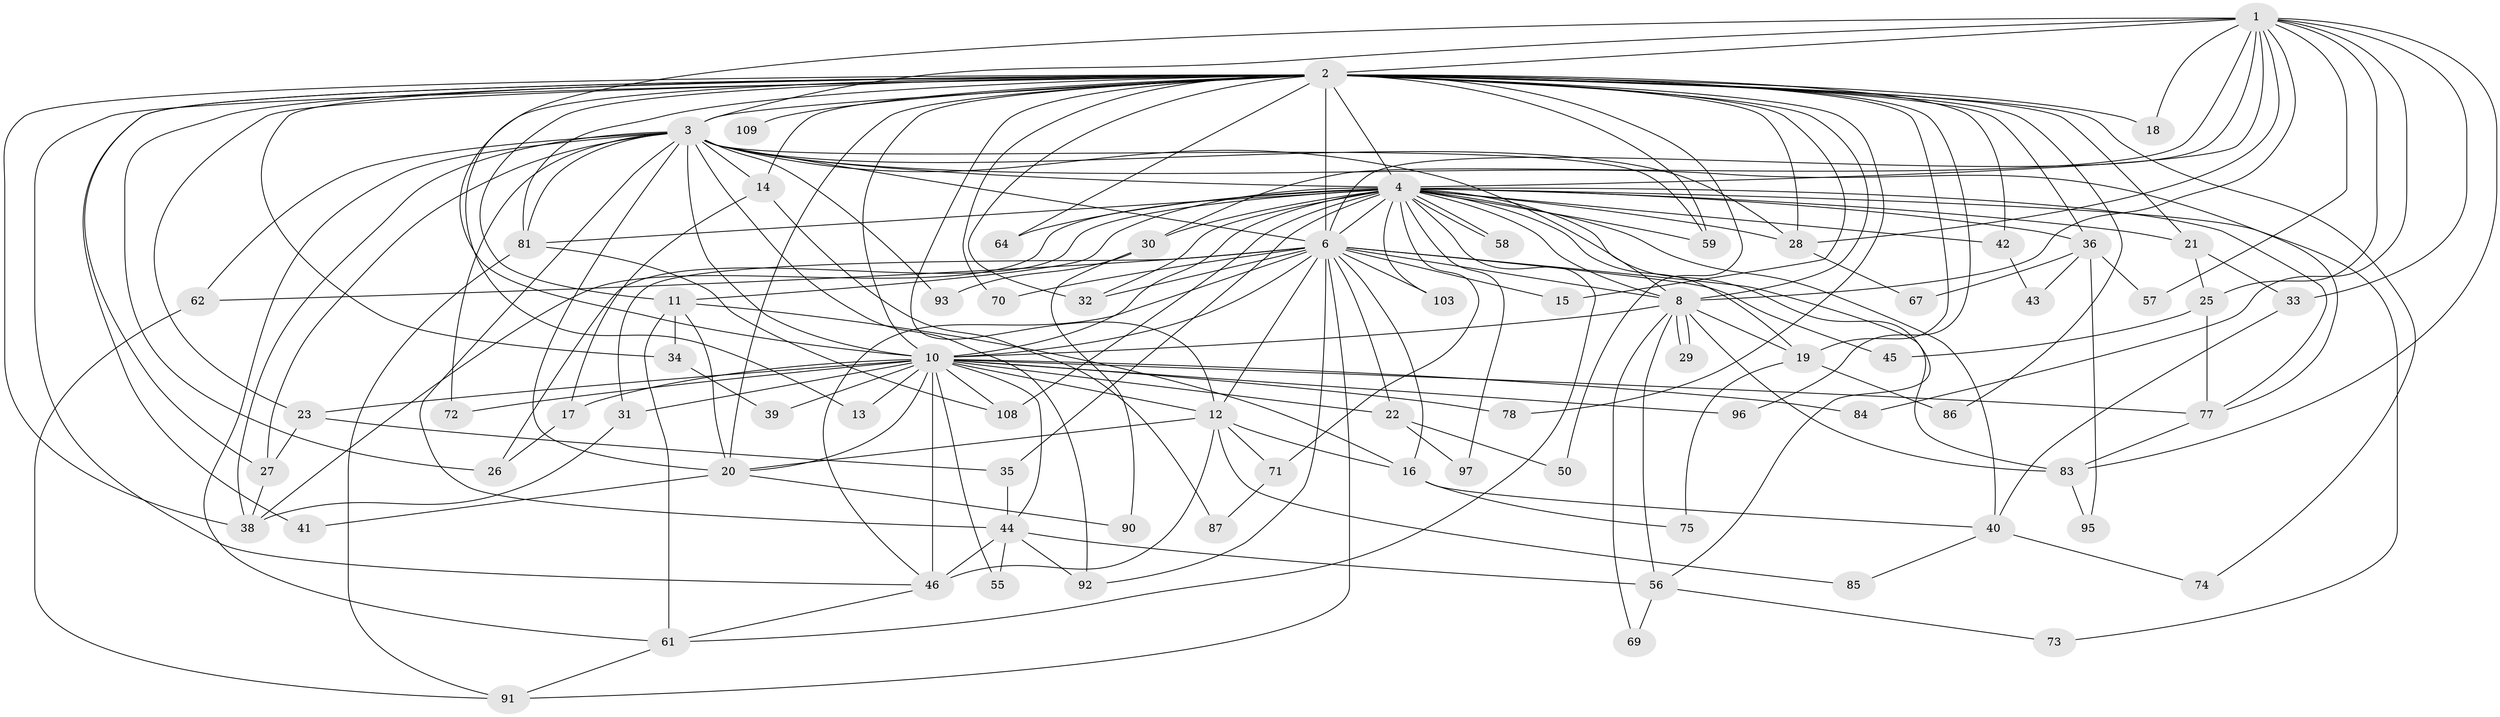 // original degree distribution, {17: 0.0078125, 21: 0.0078125, 26: 0.015625, 25: 0.0078125, 24: 0.0078125, 23: 0.0078125, 15: 0.0078125, 19: 0.0078125, 28: 0.0078125, 6: 0.0234375, 8: 0.0078125, 2: 0.5, 4: 0.109375, 5: 0.046875, 3: 0.21875, 7: 0.015625}
// Generated by graph-tools (version 1.1) at 2025/17/03/04/25 18:17:28]
// undirected, 76 vertices, 190 edges
graph export_dot {
graph [start="1"]
  node [color=gray90,style=filled];
  1;
  2 [super="+104+7+68+89+79"];
  3 [super="+52"];
  4 [super="+5+123+49+47+82"];
  6 [super="+48+60+118"];
  8;
  10;
  11;
  12;
  13;
  14;
  15;
  16 [super="+51"];
  17;
  18;
  19;
  20 [super="+37"];
  21;
  22;
  23;
  25;
  26;
  27 [super="+66"];
  28 [super="+54+63"];
  29;
  30;
  31;
  32;
  33;
  34;
  35;
  36;
  38 [super="+106+65"];
  39 [super="+80"];
  40 [super="+112+107"];
  41;
  42;
  43;
  44 [super="+99+94"];
  45;
  46 [super="+98+76"];
  50;
  55;
  56 [super="+126"];
  57;
  58;
  59 [super="+120"];
  61 [super="+116"];
  62;
  64;
  67;
  69;
  70;
  71;
  72;
  73;
  74;
  75;
  77 [super="+127"];
  78;
  81 [super="+105+88"];
  83 [super="+101"];
  84;
  85;
  86;
  87;
  90;
  91;
  92 [super="+113"];
  93;
  95;
  96;
  97;
  103;
  108 [super="+115"];
  109;
  1 -- 2 [weight=3];
  1 -- 3;
  1 -- 4 [weight=2];
  1 -- 6;
  1 -- 8;
  1 -- 10;
  1 -- 18;
  1 -- 25;
  1 -- 30;
  1 -- 33;
  1 -- 57;
  1 -- 83;
  1 -- 84;
  1 -- 28;
  2 -- 3 [weight=6];
  2 -- 4 [weight=9];
  2 -- 6 [weight=4];
  2 -- 8 [weight=3];
  2 -- 10 [weight=3];
  2 -- 11;
  2 -- 12;
  2 -- 18;
  2 -- 23;
  2 -- 34;
  2 -- 86;
  2 -- 96;
  2 -- 64;
  2 -- 70;
  2 -- 74;
  2 -- 13;
  2 -- 14;
  2 -- 15;
  2 -- 78;
  2 -- 81;
  2 -- 19;
  2 -- 20;
  2 -- 21;
  2 -- 26;
  2 -- 27;
  2 -- 36 [weight=2];
  2 -- 38;
  2 -- 41;
  2 -- 42;
  2 -- 109;
  2 -- 46;
  2 -- 50;
  2 -- 59;
  2 -- 32;
  2 -- 28;
  3 -- 4 [weight=3];
  3 -- 6 [weight=2];
  3 -- 8;
  3 -- 10;
  3 -- 14;
  3 -- 20;
  3 -- 27;
  3 -- 28;
  3 -- 59;
  3 -- 61;
  3 -- 62;
  3 -- 72;
  3 -- 81;
  3 -- 93;
  3 -- 44;
  3 -- 92;
  3 -- 77;
  3 -- 38;
  4 -- 6 [weight=5];
  4 -- 8 [weight=2];
  4 -- 10 [weight=2];
  4 -- 26;
  4 -- 30;
  4 -- 42;
  4 -- 58;
  4 -- 58;
  4 -- 64;
  4 -- 73;
  4 -- 77;
  4 -- 40 [weight=2];
  4 -- 71;
  4 -- 11;
  4 -- 81;
  4 -- 21;
  4 -- 28 [weight=2];
  4 -- 32;
  4 -- 97;
  4 -- 35;
  4 -- 36;
  4 -- 108;
  4 -- 56;
  4 -- 61;
  4 -- 38;
  4 -- 59;
  4 -- 103;
  4 -- 19;
  6 -- 8;
  6 -- 10;
  6 -- 15;
  6 -- 16;
  6 -- 22;
  6 -- 31;
  6 -- 32;
  6 -- 45;
  6 -- 62;
  6 -- 83;
  6 -- 92;
  6 -- 103;
  6 -- 70;
  6 -- 91;
  6 -- 46;
  6 -- 12;
  8 -- 10;
  8 -- 19;
  8 -- 29;
  8 -- 29;
  8 -- 69;
  8 -- 56;
  8 -- 83;
  10 -- 12;
  10 -- 13;
  10 -- 17;
  10 -- 22;
  10 -- 23;
  10 -- 31;
  10 -- 39 [weight=2];
  10 -- 44;
  10 -- 46 [weight=2];
  10 -- 55;
  10 -- 72;
  10 -- 78;
  10 -- 84;
  10 -- 96;
  10 -- 108;
  10 -- 77;
  10 -- 20;
  11 -- 34;
  11 -- 61;
  11 -- 16;
  11 -- 20;
  12 -- 16;
  12 -- 20;
  12 -- 71;
  12 -- 85;
  12 -- 46;
  14 -- 17;
  14 -- 87;
  16 -- 40;
  16 -- 75;
  17 -- 26;
  19 -- 75;
  19 -- 86;
  20 -- 41;
  20 -- 90;
  21 -- 25;
  21 -- 33;
  22 -- 50;
  22 -- 97;
  23 -- 27;
  23 -- 35;
  25 -- 45;
  25 -- 77;
  27 -- 38;
  28 -- 67;
  30 -- 90;
  30 -- 93;
  31 -- 38;
  33 -- 40;
  34 -- 39;
  35 -- 44;
  36 -- 43;
  36 -- 57;
  36 -- 67;
  36 -- 95;
  40 -- 74;
  40 -- 85;
  42 -- 43;
  44 -- 55;
  44 -- 56;
  44 -- 92;
  44 -- 46;
  46 -- 61;
  56 -- 69;
  56 -- 73;
  61 -- 91;
  62 -- 91;
  71 -- 87;
  77 -- 83;
  81 -- 108;
  81 -- 91;
  83 -- 95;
}
